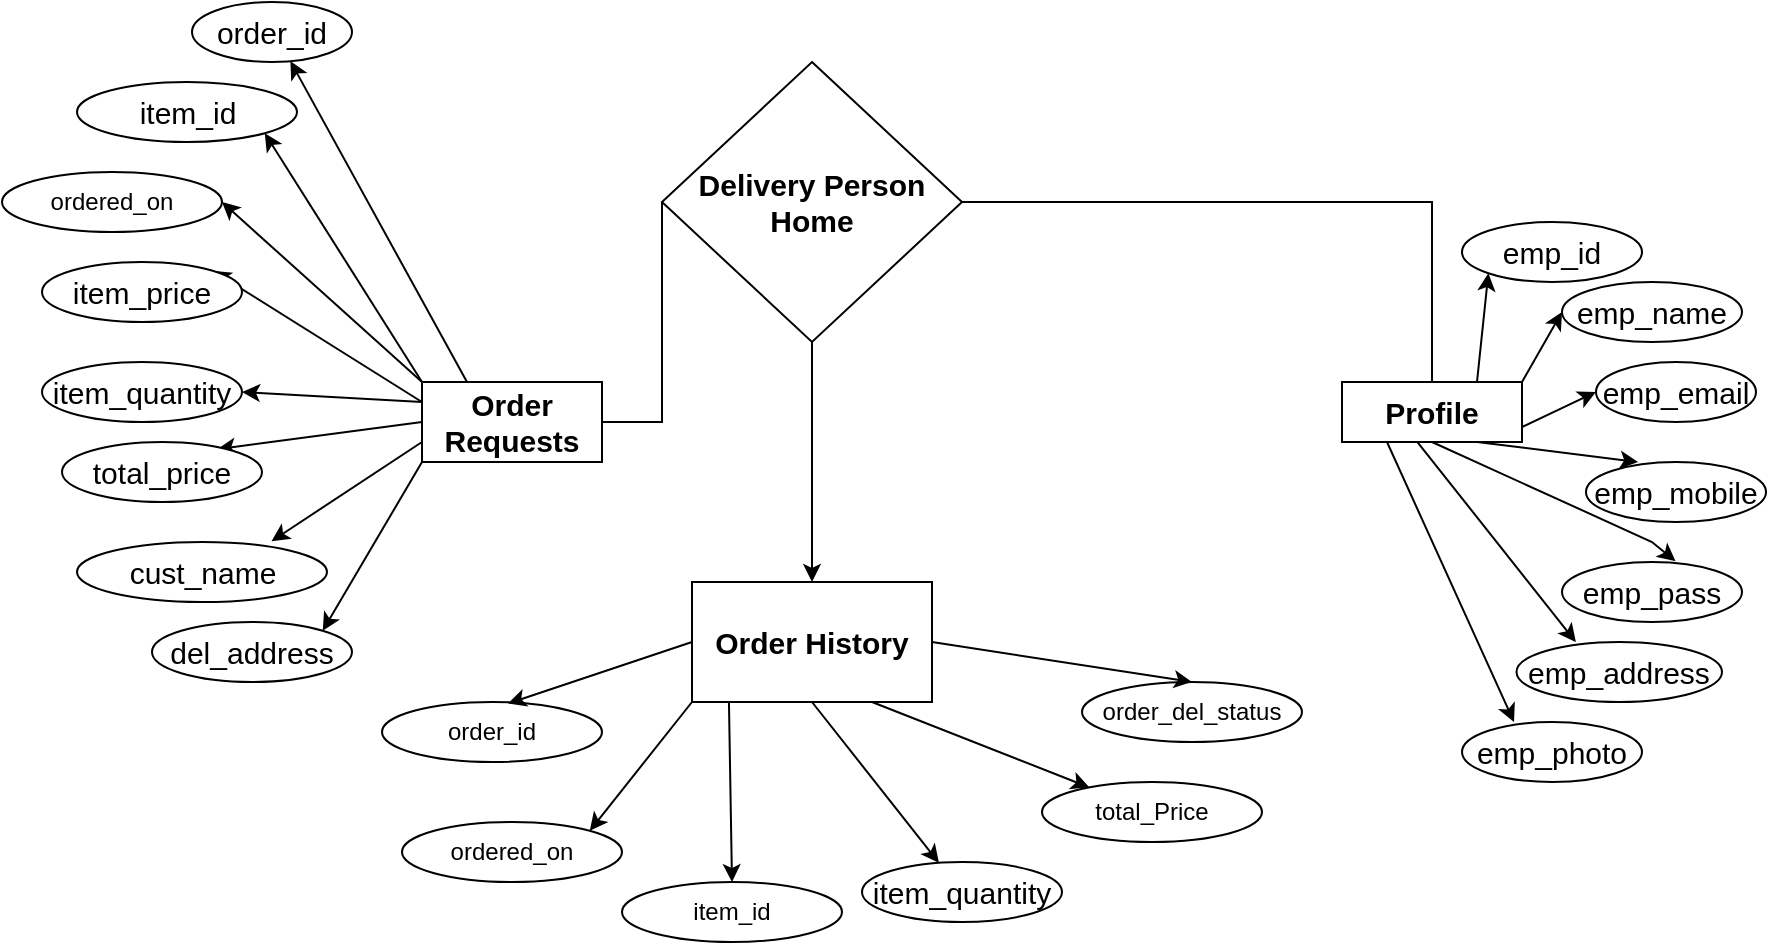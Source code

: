<mxfile version="15.8.7" type="device"><diagram id="C5RBs43oDa-KdzZeNtuy" name="Page-1"><mxGraphModel dx="1849" dy="585" grid="1" gridSize="10" guides="1" tooltips="1" connect="1" arrows="1" fold="1" page="1" pageScale="1" pageWidth="827" pageHeight="1169" math="0" shadow="0"><root><mxCell id="WIyWlLk6GJQsqaUBKTNV-0"/><mxCell id="WIyWlLk6GJQsqaUBKTNV-1" parent="WIyWlLk6GJQsqaUBKTNV-0"/><mxCell id="Y8TT5HOoPnJMgv53gY5v-15" style="edgeStyle=none;rounded=0;orthogonalLoop=1;jettySize=auto;html=1;exitX=0.25;exitY=0;exitDx=0;exitDy=0;fontSize=15;elbow=vertical;entryX=0.615;entryY=0.987;entryDx=0;entryDy=0;entryPerimeter=0;" parent="WIyWlLk6GJQsqaUBKTNV-1" source="Y8TT5HOoPnJMgv53gY5v-21" target="Y8TT5HOoPnJMgv53gY5v-57" edge="1"><mxGeometry relative="1" as="geometry"/></mxCell><mxCell id="Y8TT5HOoPnJMgv53gY5v-16" style="edgeStyle=none;rounded=0;orthogonalLoop=1;jettySize=auto;html=1;exitX=0;exitY=0;exitDx=0;exitDy=0;entryX=1;entryY=1;entryDx=0;entryDy=0;fontSize=15;elbow=vertical;" parent="WIyWlLk6GJQsqaUBKTNV-1" source="Y8TT5HOoPnJMgv53gY5v-21" target="Y8TT5HOoPnJMgv53gY5v-58" edge="1"><mxGeometry relative="1" as="geometry"/></mxCell><mxCell id="Y8TT5HOoPnJMgv53gY5v-17" style="edgeStyle=none;rounded=0;orthogonalLoop=1;jettySize=auto;html=1;exitX=0;exitY=0.25;exitDx=0;exitDy=0;entryX=1;entryY=0.5;entryDx=0;entryDy=0;fontSize=15;elbow=vertical;" parent="WIyWlLk6GJQsqaUBKTNV-1" source="Y8TT5HOoPnJMgv53gY5v-21" target="Y8TT5HOoPnJMgv53gY5v-59" edge="1"><mxGeometry relative="1" as="geometry"/></mxCell><mxCell id="Y8TT5HOoPnJMgv53gY5v-18" style="edgeStyle=none;rounded=0;orthogonalLoop=1;jettySize=auto;html=1;exitX=0;exitY=0.25;exitDx=0;exitDy=0;fontSize=15;elbow=vertical;entryX=1;entryY=0;entryDx=0;entryDy=0;" parent="WIyWlLk6GJQsqaUBKTNV-1" source="Y8TT5HOoPnJMgv53gY5v-21" target="Y8TT5HOoPnJMgv53gY5v-62" edge="1"><mxGeometry relative="1" as="geometry"/></mxCell><mxCell id="Y8TT5HOoPnJMgv53gY5v-19" style="edgeStyle=none;rounded=0;orthogonalLoop=1;jettySize=auto;html=1;exitX=0;exitY=0.5;exitDx=0;exitDy=0;entryX=0.777;entryY=0.12;entryDx=0;entryDy=0;entryPerimeter=0;fontSize=15;elbow=vertical;" parent="WIyWlLk6GJQsqaUBKTNV-1" source="Y8TT5HOoPnJMgv53gY5v-21" target="Y8TT5HOoPnJMgv53gY5v-61" edge="1"><mxGeometry relative="1" as="geometry"/></mxCell><mxCell id="Y8TT5HOoPnJMgv53gY5v-20" style="edgeStyle=none;rounded=0;orthogonalLoop=1;jettySize=auto;html=1;exitX=0;exitY=0.75;exitDx=0;exitDy=0;entryX=0.778;entryY=-0.013;entryDx=0;entryDy=0;entryPerimeter=0;fontSize=15;elbow=vertical;" parent="WIyWlLk6GJQsqaUBKTNV-1" source="Y8TT5HOoPnJMgv53gY5v-21" target="Y8TT5HOoPnJMgv53gY5v-60" edge="1"><mxGeometry relative="1" as="geometry"/></mxCell><mxCell id="Y8TT5HOoPnJMgv53gY5v-21" value="&lt;b&gt;&lt;font style=&quot;font-size: 15px&quot;&gt;Order Requests&lt;/font&gt;&lt;/b&gt;" style="whiteSpace=wrap;html=1;" parent="WIyWlLk6GJQsqaUBKTNV-1" vertex="1"><mxGeometry x="160" y="660" width="90" height="40" as="geometry"/></mxCell><mxCell id="Y8TT5HOoPnJMgv53gY5v-124" value="" style="edgeStyle=orthogonalEdgeStyle;rounded=0;orthogonalLoop=1;jettySize=auto;html=1;" parent="WIyWlLk6GJQsqaUBKTNV-1" source="Y8TT5HOoPnJMgv53gY5v-55" target="Y8TT5HOoPnJMgv53gY5v-123" edge="1"><mxGeometry relative="1" as="geometry"/></mxCell><mxCell id="Y8TT5HOoPnJMgv53gY5v-55" value="&lt;b&gt;Delivery Person Home&lt;/b&gt;" style="rhombus;whiteSpace=wrap;html=1;fontSize=15;" parent="WIyWlLk6GJQsqaUBKTNV-1" vertex="1"><mxGeometry x="280" y="500" width="150" height="140" as="geometry"/></mxCell><mxCell id="Y8TT5HOoPnJMgv53gY5v-57" value="order_id" style="ellipse;whiteSpace=wrap;html=1;fontSize=15;" parent="WIyWlLk6GJQsqaUBKTNV-1" vertex="1"><mxGeometry x="45" y="470" width="80" height="30" as="geometry"/></mxCell><mxCell id="Y8TT5HOoPnJMgv53gY5v-58" value="item_id" style="ellipse;whiteSpace=wrap;html=1;fontSize=15;" parent="WIyWlLk6GJQsqaUBKTNV-1" vertex="1"><mxGeometry x="-12.5" y="510" width="110" height="30" as="geometry"/></mxCell><mxCell id="Y8TT5HOoPnJMgv53gY5v-59" value="item_quantity" style="ellipse;whiteSpace=wrap;html=1;fontSize=15;" parent="WIyWlLk6GJQsqaUBKTNV-1" vertex="1"><mxGeometry x="-30" y="650" width="100" height="30" as="geometry"/></mxCell><mxCell id="Y8TT5HOoPnJMgv53gY5v-60" value="cust_name" style="ellipse;whiteSpace=wrap;html=1;fontSize=15;" parent="WIyWlLk6GJQsqaUBKTNV-1" vertex="1"><mxGeometry x="-12.5" y="740" width="125" height="30" as="geometry"/></mxCell><mxCell id="Y8TT5HOoPnJMgv53gY5v-61" value="total_price" style="ellipse;whiteSpace=wrap;html=1;fontSize=15;" parent="WIyWlLk6GJQsqaUBKTNV-1" vertex="1"><mxGeometry x="-20" y="690" width="100" height="30" as="geometry"/></mxCell><mxCell id="Y8TT5HOoPnJMgv53gY5v-62" value="item_price" style="ellipse;whiteSpace=wrap;html=1;fontSize=15;" parent="WIyWlLk6GJQsqaUBKTNV-1" vertex="1"><mxGeometry x="-30" y="600" width="100" height="30" as="geometry"/></mxCell><mxCell id="Y8TT5HOoPnJMgv53gY5v-63" value="" style="endArrow=none;html=1;rounded=0;fontSize=15;elbow=vertical;exitX=0;exitY=0.5;exitDx=0;exitDy=0;entryX=1;entryY=0.5;entryDx=0;entryDy=0;" parent="WIyWlLk6GJQsqaUBKTNV-1" source="Y8TT5HOoPnJMgv53gY5v-55" target="Y8TT5HOoPnJMgv53gY5v-21" edge="1"><mxGeometry width="50" height="50" relative="1" as="geometry"><mxPoint x="380" y="530" as="sourcePoint"/><mxPoint x="430" y="480" as="targetPoint"/><Array as="points"><mxPoint x="280" y="680"/></Array></mxGeometry></mxCell><mxCell id="Y8TT5HOoPnJMgv53gY5v-68" style="edgeStyle=none;rounded=0;orthogonalLoop=1;jettySize=auto;html=1;exitX=0.75;exitY=0;exitDx=0;exitDy=0;entryX=0;entryY=1;entryDx=0;entryDy=0;fontSize=15;elbow=vertical;" parent="WIyWlLk6GJQsqaUBKTNV-1" source="Y8TT5HOoPnJMgv53gY5v-73" target="Y8TT5HOoPnJMgv53gY5v-86" edge="1"><mxGeometry relative="1" as="geometry"/></mxCell><mxCell id="Y8TT5HOoPnJMgv53gY5v-69" style="edgeStyle=none;rounded=0;orthogonalLoop=1;jettySize=auto;html=1;exitX=1;exitY=0;exitDx=0;exitDy=0;entryX=0;entryY=0.5;entryDx=0;entryDy=0;fontSize=15;elbow=vertical;" parent="WIyWlLk6GJQsqaUBKTNV-1" source="Y8TT5HOoPnJMgv53gY5v-73" target="Y8TT5HOoPnJMgv53gY5v-89" edge="1"><mxGeometry relative="1" as="geometry"/></mxCell><mxCell id="Y8TT5HOoPnJMgv53gY5v-70" style="edgeStyle=none;rounded=0;orthogonalLoop=1;jettySize=auto;html=1;exitX=1;exitY=0.75;exitDx=0;exitDy=0;entryX=0;entryY=0.5;entryDx=0;entryDy=0;fontSize=15;elbow=vertical;" parent="WIyWlLk6GJQsqaUBKTNV-1" source="Y8TT5HOoPnJMgv53gY5v-73" target="Y8TT5HOoPnJMgv53gY5v-90" edge="1"><mxGeometry relative="1" as="geometry"/></mxCell><mxCell id="Y8TT5HOoPnJMgv53gY5v-71" style="edgeStyle=none;rounded=0;orthogonalLoop=1;jettySize=auto;html=1;exitX=0.75;exitY=1;exitDx=0;exitDy=0;fontSize=15;elbow=vertical;entryX=0.289;entryY=0;entryDx=0;entryDy=0;entryPerimeter=0;" parent="WIyWlLk6GJQsqaUBKTNV-1" source="Y8TT5HOoPnJMgv53gY5v-73" target="Y8TT5HOoPnJMgv53gY5v-88" edge="1"><mxGeometry relative="1" as="geometry"/></mxCell><mxCell id="Y8TT5HOoPnJMgv53gY5v-72" style="edgeStyle=none;rounded=0;orthogonalLoop=1;jettySize=auto;html=1;exitX=0.5;exitY=1;exitDx=0;exitDy=0;entryX=0.631;entryY=-0.013;entryDx=0;entryDy=0;entryPerimeter=0;fontSize=15;elbow=vertical;" parent="WIyWlLk6GJQsqaUBKTNV-1" source="Y8TT5HOoPnJMgv53gY5v-73" target="Y8TT5HOoPnJMgv53gY5v-91" edge="1"><mxGeometry relative="1" as="geometry"><Array as="points"><mxPoint x="775" y="740"/></Array></mxGeometry></mxCell><mxCell id="Y8TT5HOoPnJMgv53gY5v-73" value="&lt;span style=&quot;font-size: 15px&quot;&gt;&lt;b&gt;Profile&lt;/b&gt;&lt;/span&gt;" style="whiteSpace=wrap;html=1;" parent="WIyWlLk6GJQsqaUBKTNV-1" vertex="1"><mxGeometry x="620" y="660" width="90" height="30" as="geometry"/></mxCell><mxCell id="Y8TT5HOoPnJMgv53gY5v-86" value="emp_id" style="ellipse;whiteSpace=wrap;html=1;fontSize=15;" parent="WIyWlLk6GJQsqaUBKTNV-1" vertex="1"><mxGeometry x="680" y="580" width="90" height="30" as="geometry"/></mxCell><mxCell id="Y8TT5HOoPnJMgv53gY5v-87" value="" style="endArrow=none;html=1;rounded=0;fontSize=15;elbow=vertical;exitX=1;exitY=0.5;exitDx=0;exitDy=0;entryX=0.5;entryY=0;entryDx=0;entryDy=0;" parent="WIyWlLk6GJQsqaUBKTNV-1" source="Y8TT5HOoPnJMgv53gY5v-55" target="Y8TT5HOoPnJMgv53gY5v-73" edge="1"><mxGeometry width="50" height="50" relative="1" as="geometry"><mxPoint x="390" y="650" as="sourcePoint"/><mxPoint x="440" y="600" as="targetPoint"/><Array as="points"><mxPoint x="665" y="570"/></Array></mxGeometry></mxCell><mxCell id="Y8TT5HOoPnJMgv53gY5v-88" value="emp_mobile" style="ellipse;whiteSpace=wrap;html=1;fontSize=15;" parent="WIyWlLk6GJQsqaUBKTNV-1" vertex="1"><mxGeometry x="742" y="700" width="90" height="30" as="geometry"/></mxCell><mxCell id="Y8TT5HOoPnJMgv53gY5v-89" value="emp_name" style="ellipse;whiteSpace=wrap;html=1;fontSize=15;" parent="WIyWlLk6GJQsqaUBKTNV-1" vertex="1"><mxGeometry x="730" y="610" width="90" height="30" as="geometry"/></mxCell><mxCell id="Y8TT5HOoPnJMgv53gY5v-90" value="emp_email" style="ellipse;whiteSpace=wrap;html=1;fontSize=15;" parent="WIyWlLk6GJQsqaUBKTNV-1" vertex="1"><mxGeometry x="747" y="650" width="80" height="30" as="geometry"/></mxCell><mxCell id="Y8TT5HOoPnJMgv53gY5v-91" value="emp_pass" style="ellipse;whiteSpace=wrap;html=1;fontSize=15;" parent="WIyWlLk6GJQsqaUBKTNV-1" vertex="1"><mxGeometry x="730" y="750" width="90" height="30" as="geometry"/></mxCell><mxCell id="Y8TT5HOoPnJMgv53gY5v-109" style="edgeStyle=none;rounded=0;orthogonalLoop=1;jettySize=auto;html=1;exitX=0.418;exitY=0.997;exitDx=0;exitDy=0;fontSize=15;elbow=vertical;entryX=0.289;entryY=0;entryDx=0;entryDy=0;entryPerimeter=0;exitPerimeter=0;" parent="WIyWlLk6GJQsqaUBKTNV-1" source="Y8TT5HOoPnJMgv53gY5v-73" target="Y8TT5HOoPnJMgv53gY5v-110" edge="1"><mxGeometry relative="1" as="geometry"><mxPoint x="652.75" y="780" as="sourcePoint"/></mxGeometry></mxCell><mxCell id="Y8TT5HOoPnJMgv53gY5v-110" value="emp_address" style="ellipse;whiteSpace=wrap;html=1;fontSize=15;" parent="WIyWlLk6GJQsqaUBKTNV-1" vertex="1"><mxGeometry x="707.25" y="790" width="102.75" height="30" as="geometry"/></mxCell><mxCell id="Y8TT5HOoPnJMgv53gY5v-112" style="edgeStyle=none;rounded=0;orthogonalLoop=1;jettySize=auto;html=1;exitX=0.25;exitY=1;exitDx=0;exitDy=0;fontSize=15;elbow=vertical;entryX=0.289;entryY=0;entryDx=0;entryDy=0;entryPerimeter=0;" parent="WIyWlLk6GJQsqaUBKTNV-1" source="Y8TT5HOoPnJMgv53gY5v-73" target="Y8TT5HOoPnJMgv53gY5v-113" edge="1"><mxGeometry relative="1" as="geometry"><mxPoint x="602.5" y="840" as="sourcePoint"/></mxGeometry></mxCell><mxCell id="Y8TT5HOoPnJMgv53gY5v-113" value="emp_photo" style="ellipse;whiteSpace=wrap;html=1;fontSize=15;" parent="WIyWlLk6GJQsqaUBKTNV-1" vertex="1"><mxGeometry x="680" y="830" width="90" height="30" as="geometry"/></mxCell><mxCell id="Y8TT5HOoPnJMgv53gY5v-117" style="edgeStyle=none;rounded=0;orthogonalLoop=1;jettySize=auto;html=1;exitX=0;exitY=1;exitDx=0;exitDy=0;fontSize=15;elbow=vertical;entryX=1;entryY=0;entryDx=0;entryDy=0;" parent="WIyWlLk6GJQsqaUBKTNV-1" source="Y8TT5HOoPnJMgv53gY5v-21" target="Y8TT5HOoPnJMgv53gY5v-119" edge="1"><mxGeometry relative="1" as="geometry"><mxPoint x="112.5" y="870" as="sourcePoint"/></mxGeometry></mxCell><mxCell id="Y8TT5HOoPnJMgv53gY5v-119" value="del_address" style="ellipse;whiteSpace=wrap;html=1;fontSize=15;" parent="WIyWlLk6GJQsqaUBKTNV-1" vertex="1"><mxGeometry x="25" y="780" width="100" height="30" as="geometry"/></mxCell><mxCell id="Y8TT5HOoPnJMgv53gY5v-123" value="&lt;b&gt;Order History&lt;/b&gt;" style="whiteSpace=wrap;html=1;fontSize=15;" parent="WIyWlLk6GJQsqaUBKTNV-1" vertex="1"><mxGeometry x="295" y="760" width="120" height="60" as="geometry"/></mxCell><mxCell id="Y8TT5HOoPnJMgv53gY5v-125" value="order_id" style="ellipse;whiteSpace=wrap;html=1;" parent="WIyWlLk6GJQsqaUBKTNV-1" vertex="1"><mxGeometry x="140" y="820" width="110" height="30" as="geometry"/></mxCell><mxCell id="Y8TT5HOoPnJMgv53gY5v-126" value="item_id" style="ellipse;whiteSpace=wrap;html=1;" parent="WIyWlLk6GJQsqaUBKTNV-1" vertex="1"><mxGeometry x="260" y="910" width="110" height="30" as="geometry"/></mxCell><mxCell id="Y8TT5HOoPnJMgv53gY5v-127" value="total_Price" style="ellipse;whiteSpace=wrap;html=1;" parent="WIyWlLk6GJQsqaUBKTNV-1" vertex="1"><mxGeometry x="470" y="860" width="110" height="30" as="geometry"/></mxCell><mxCell id="Y8TT5HOoPnJMgv53gY5v-128" value="order_del_status" style="ellipse;whiteSpace=wrap;html=1;" parent="WIyWlLk6GJQsqaUBKTNV-1" vertex="1"><mxGeometry x="490" y="810" width="110" height="30" as="geometry"/></mxCell><mxCell id="Y8TT5HOoPnJMgv53gY5v-129" value="item_quantity" style="ellipse;whiteSpace=wrap;html=1;fontSize=15;" parent="WIyWlLk6GJQsqaUBKTNV-1" vertex="1"><mxGeometry x="380" y="900" width="100" height="30" as="geometry"/></mxCell><mxCell id="Y8TT5HOoPnJMgv53gY5v-131" value="" style="endArrow=classic;html=1;rounded=0;entryX=0.573;entryY=0.025;entryDx=0;entryDy=0;entryPerimeter=0;exitX=0;exitY=0.5;exitDx=0;exitDy=0;" parent="WIyWlLk6GJQsqaUBKTNV-1" source="Y8TT5HOoPnJMgv53gY5v-123" target="Y8TT5HOoPnJMgv53gY5v-125" edge="1"><mxGeometry width="50" height="50" relative="1" as="geometry"><mxPoint x="295" y="870" as="sourcePoint"/><mxPoint x="345" y="820" as="targetPoint"/></mxGeometry></mxCell><mxCell id="Y8TT5HOoPnJMgv53gY5v-132" value="" style="endArrow=classic;html=1;rounded=0;entryX=0.5;entryY=0;entryDx=0;entryDy=0;exitX=0.154;exitY=1.006;exitDx=0;exitDy=0;exitPerimeter=0;" parent="WIyWlLk6GJQsqaUBKTNV-1" source="Y8TT5HOoPnJMgv53gY5v-123" target="Y8TT5HOoPnJMgv53gY5v-126" edge="1"><mxGeometry width="50" height="50" relative="1" as="geometry"><mxPoint x="305.0" y="800" as="sourcePoint"/><mxPoint x="243.03" y="850.75" as="targetPoint"/></mxGeometry></mxCell><mxCell id="Y8TT5HOoPnJMgv53gY5v-135" value="" style="endArrow=classic;html=1;rounded=0;exitX=0.5;exitY=1;exitDx=0;exitDy=0;" parent="WIyWlLk6GJQsqaUBKTNV-1" source="Y8TT5HOoPnJMgv53gY5v-123" target="Y8TT5HOoPnJMgv53gY5v-129" edge="1"><mxGeometry width="50" height="50" relative="1" as="geometry"><mxPoint x="323.48" y="830.36" as="sourcePoint"/><mxPoint x="305" y="890" as="targetPoint"/></mxGeometry></mxCell><mxCell id="Y8TT5HOoPnJMgv53gY5v-136" value="" style="endArrow=classic;html=1;rounded=0;exitX=0.75;exitY=1;exitDx=0;exitDy=0;" parent="WIyWlLk6GJQsqaUBKTNV-1" source="Y8TT5HOoPnJMgv53gY5v-123" target="Y8TT5HOoPnJMgv53gY5v-127" edge="1"><mxGeometry width="50" height="50" relative="1" as="geometry"><mxPoint x="365.0" y="830" as="sourcePoint"/><mxPoint x="402.965" y="910.149" as="targetPoint"/></mxGeometry></mxCell><mxCell id="Y8TT5HOoPnJMgv53gY5v-137" value="" style="endArrow=classic;html=1;rounded=0;exitX=1;exitY=0.5;exitDx=0;exitDy=0;entryX=0.5;entryY=0;entryDx=0;entryDy=0;" parent="WIyWlLk6GJQsqaUBKTNV-1" source="Y8TT5HOoPnJMgv53gY5v-123" target="Y8TT5HOoPnJMgv53gY5v-128" edge="1"><mxGeometry width="50" height="50" relative="1" as="geometry"><mxPoint x="395" y="830" as="sourcePoint"/><mxPoint x="498.663" y="881.832" as="targetPoint"/></mxGeometry></mxCell><mxCell id="Y8TT5HOoPnJMgv53gY5v-138" value="ordered_on" style="ellipse;whiteSpace=wrap;html=1;" parent="WIyWlLk6GJQsqaUBKTNV-1" vertex="1"><mxGeometry x="-50" y="555" width="110" height="30" as="geometry"/></mxCell><mxCell id="Y8TT5HOoPnJMgv53gY5v-139" value="" style="endArrow=classic;html=1;rounded=0;exitX=0;exitY=0;exitDx=0;exitDy=0;entryX=1;entryY=0.5;entryDx=0;entryDy=0;" parent="WIyWlLk6GJQsqaUBKTNV-1" source="Y8TT5HOoPnJMgv53gY5v-21" target="Y8TT5HOoPnJMgv53gY5v-138" edge="1"><mxGeometry width="50" height="50" relative="1" as="geometry"><mxPoint x="290" y="580" as="sourcePoint"/><mxPoint x="170" y="540" as="targetPoint"/></mxGeometry></mxCell><mxCell id="Y8TT5HOoPnJMgv53gY5v-140" value="ordered_on" style="ellipse;whiteSpace=wrap;html=1;" parent="WIyWlLk6GJQsqaUBKTNV-1" vertex="1"><mxGeometry x="150" y="880" width="110" height="30" as="geometry"/></mxCell><mxCell id="Y8TT5HOoPnJMgv53gY5v-141" value="" style="endArrow=classic;html=1;rounded=0;entryX=1;entryY=0;entryDx=0;entryDy=0;exitX=0;exitY=1;exitDx=0;exitDy=0;" parent="WIyWlLk6GJQsqaUBKTNV-1" source="Y8TT5HOoPnJMgv53gY5v-123" target="Y8TT5HOoPnJMgv53gY5v-140" edge="1"><mxGeometry width="50" height="50" relative="1" as="geometry"><mxPoint x="290" y="760" as="sourcePoint"/><mxPoint x="340" y="710" as="targetPoint"/></mxGeometry></mxCell></root></mxGraphModel></diagram></mxfile>